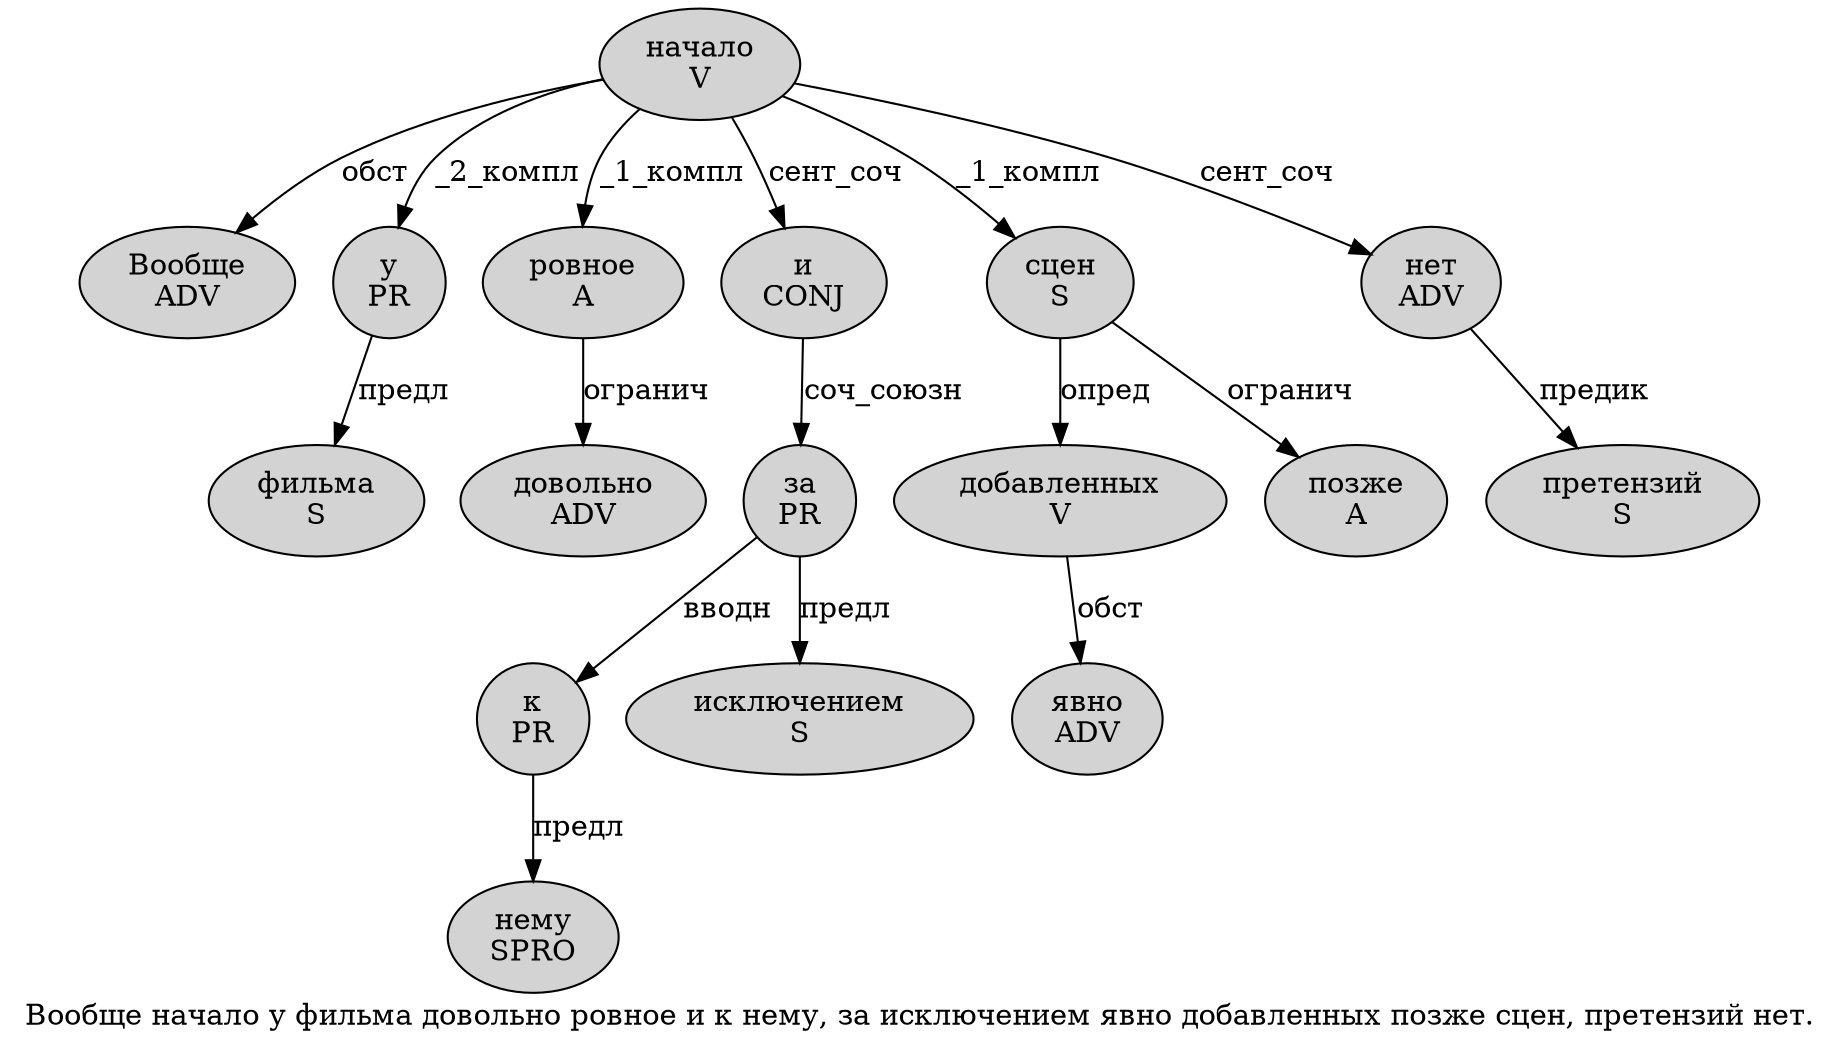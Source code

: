 digraph SENTENCE_4561 {
	graph [label="Вообще начало у фильма довольно ровное и к нему, за исключением явно добавленных позже сцен, претензий нет."]
	node [style=filled]
		0 [label="Вообще
ADV" color="" fillcolor=lightgray penwidth=1 shape=ellipse]
		1 [label="начало
V" color="" fillcolor=lightgray penwidth=1 shape=ellipse]
		2 [label="у
PR" color="" fillcolor=lightgray penwidth=1 shape=ellipse]
		3 [label="фильма
S" color="" fillcolor=lightgray penwidth=1 shape=ellipse]
		4 [label="довольно
ADV" color="" fillcolor=lightgray penwidth=1 shape=ellipse]
		5 [label="ровное
A" color="" fillcolor=lightgray penwidth=1 shape=ellipse]
		6 [label="и
CONJ" color="" fillcolor=lightgray penwidth=1 shape=ellipse]
		7 [label="к
PR" color="" fillcolor=lightgray penwidth=1 shape=ellipse]
		8 [label="нему
SPRO" color="" fillcolor=lightgray penwidth=1 shape=ellipse]
		10 [label="за
PR" color="" fillcolor=lightgray penwidth=1 shape=ellipse]
		11 [label="исключением
S" color="" fillcolor=lightgray penwidth=1 shape=ellipse]
		12 [label="явно
ADV" color="" fillcolor=lightgray penwidth=1 shape=ellipse]
		13 [label="добавленных
V" color="" fillcolor=lightgray penwidth=1 shape=ellipse]
		14 [label="позже
A" color="" fillcolor=lightgray penwidth=1 shape=ellipse]
		15 [label="сцен
S" color="" fillcolor=lightgray penwidth=1 shape=ellipse]
		17 [label="претензий
S" color="" fillcolor=lightgray penwidth=1 shape=ellipse]
		18 [label="нет
ADV" color="" fillcolor=lightgray penwidth=1 shape=ellipse]
			6 -> 10 [label="соч_союзн"]
			2 -> 3 [label="предл"]
			5 -> 4 [label="огранич"]
			13 -> 12 [label="обст"]
			10 -> 7 [label="вводн"]
			10 -> 11 [label="предл"]
			18 -> 17 [label="предик"]
			1 -> 0 [label="обст"]
			1 -> 2 [label="_2_компл"]
			1 -> 5 [label="_1_компл"]
			1 -> 6 [label="сент_соч"]
			1 -> 15 [label="_1_компл"]
			1 -> 18 [label="сент_соч"]
			15 -> 13 [label="опред"]
			15 -> 14 [label="огранич"]
			7 -> 8 [label="предл"]
}